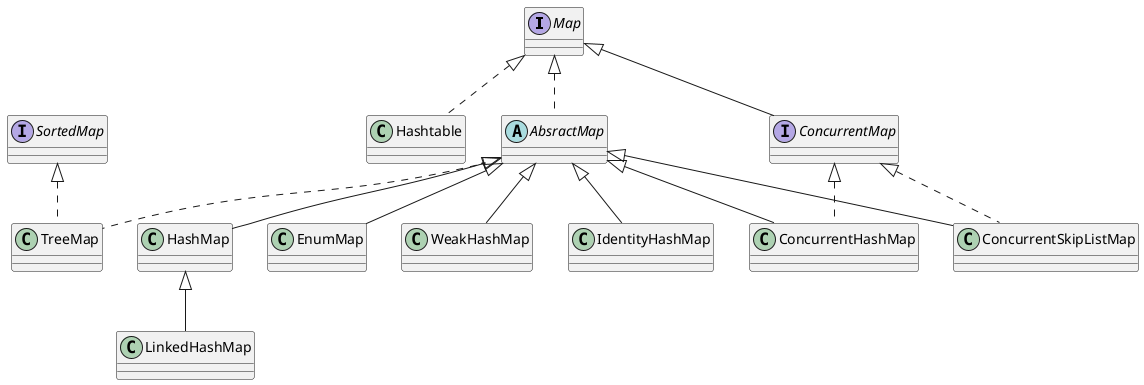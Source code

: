 @startuml

    interface Map
    interface SortedMap
    abstract class AbsractMap implements Map
    class Hashtable implements Map
    class HashMap extends AbsractMap
    class LinkedHashMap extends HashMap
    class TreeMap implements AbsractMap, SortedMap
    class EnumMap extends AbsractMap
    class WeakHashMap extends AbsractMap
    class IdentityHashMap extends AbsractMap


    interface ConcurrentMap extends Map
    class ConcurrentHashMap extends AbsractMap implements ConcurrentMap
    class ConcurrentSkipListMap extends AbsractMap implements ConcurrentMap
    
@enduml